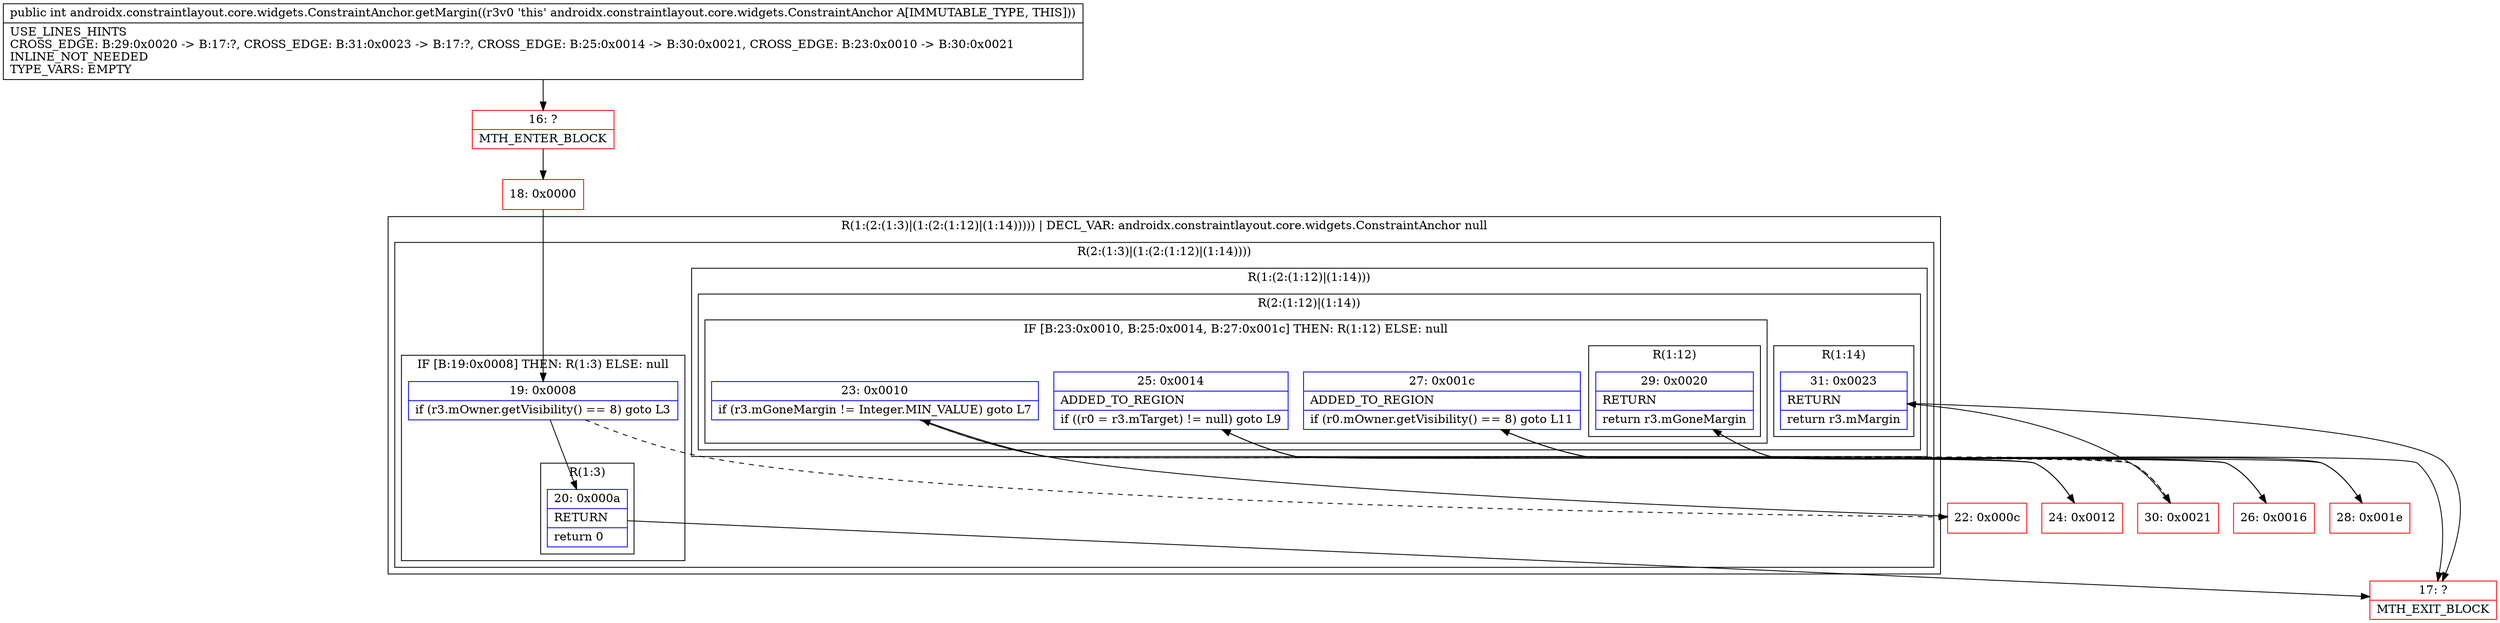 digraph "CFG forandroidx.constraintlayout.core.widgets.ConstraintAnchor.getMargin()I" {
subgraph cluster_Region_1107165409 {
label = "R(1:(2:(1:3)|(1:(2:(1:12)|(1:14))))) | DECL_VAR: androidx.constraintlayout.core.widgets.ConstraintAnchor null\l";
node [shape=record,color=blue];
subgraph cluster_Region_1415880769 {
label = "R(2:(1:3)|(1:(2:(1:12)|(1:14))))";
node [shape=record,color=blue];
subgraph cluster_IfRegion_1725585038 {
label = "IF [B:19:0x0008] THEN: R(1:3) ELSE: null";
node [shape=record,color=blue];
Node_19 [shape=record,label="{19\:\ 0x0008|if (r3.mOwner.getVisibility() == 8) goto L3\l}"];
subgraph cluster_Region_816738762 {
label = "R(1:3)";
node [shape=record,color=blue];
Node_20 [shape=record,label="{20\:\ 0x000a|RETURN\l|return 0\l}"];
}
}
subgraph cluster_Region_23496246 {
label = "R(1:(2:(1:12)|(1:14)))";
node [shape=record,color=blue];
subgraph cluster_Region_1886472435 {
label = "R(2:(1:12)|(1:14))";
node [shape=record,color=blue];
subgraph cluster_IfRegion_1152061013 {
label = "IF [B:23:0x0010, B:25:0x0014, B:27:0x001c] THEN: R(1:12) ELSE: null";
node [shape=record,color=blue];
Node_23 [shape=record,label="{23\:\ 0x0010|if (r3.mGoneMargin != Integer.MIN_VALUE) goto L7\l}"];
Node_25 [shape=record,label="{25\:\ 0x0014|ADDED_TO_REGION\l|if ((r0 = r3.mTarget) != null) goto L9\l}"];
Node_27 [shape=record,label="{27\:\ 0x001c|ADDED_TO_REGION\l|if (r0.mOwner.getVisibility() == 8) goto L11\l}"];
subgraph cluster_Region_130553643 {
label = "R(1:12)";
node [shape=record,color=blue];
Node_29 [shape=record,label="{29\:\ 0x0020|RETURN\l|return r3.mGoneMargin\l}"];
}
}
subgraph cluster_Region_850028242 {
label = "R(1:14)";
node [shape=record,color=blue];
Node_31 [shape=record,label="{31\:\ 0x0023|RETURN\l|return r3.mMargin\l}"];
}
}
}
}
}
Node_16 [shape=record,color=red,label="{16\:\ ?|MTH_ENTER_BLOCK\l}"];
Node_18 [shape=record,color=red,label="{18\:\ 0x0000}"];
Node_17 [shape=record,color=red,label="{17\:\ ?|MTH_EXIT_BLOCK\l}"];
Node_22 [shape=record,color=red,label="{22\:\ 0x000c}"];
Node_24 [shape=record,color=red,label="{24\:\ 0x0012}"];
Node_26 [shape=record,color=red,label="{26\:\ 0x0016}"];
Node_28 [shape=record,color=red,label="{28\:\ 0x001e}"];
Node_30 [shape=record,color=red,label="{30\:\ 0x0021}"];
MethodNode[shape=record,label="{public int androidx.constraintlayout.core.widgets.ConstraintAnchor.getMargin((r3v0 'this' androidx.constraintlayout.core.widgets.ConstraintAnchor A[IMMUTABLE_TYPE, THIS]))  | USE_LINES_HINTS\lCROSS_EDGE: B:29:0x0020 \-\> B:17:?, CROSS_EDGE: B:31:0x0023 \-\> B:17:?, CROSS_EDGE: B:25:0x0014 \-\> B:30:0x0021, CROSS_EDGE: B:23:0x0010 \-\> B:30:0x0021\lINLINE_NOT_NEEDED\lTYPE_VARS: EMPTY\l}"];
MethodNode -> Node_16;Node_19 -> Node_20;
Node_19 -> Node_22[style=dashed];
Node_20 -> Node_17;
Node_23 -> Node_24;
Node_23 -> Node_30[style=dashed];
Node_25 -> Node_26;
Node_25 -> Node_30[style=dashed];
Node_27 -> Node_28;
Node_27 -> Node_30[style=dashed];
Node_29 -> Node_17;
Node_31 -> Node_17;
Node_16 -> Node_18;
Node_18 -> Node_19;
Node_22 -> Node_23;
Node_24 -> Node_25;
Node_26 -> Node_27;
Node_28 -> Node_29;
Node_30 -> Node_31;
}


